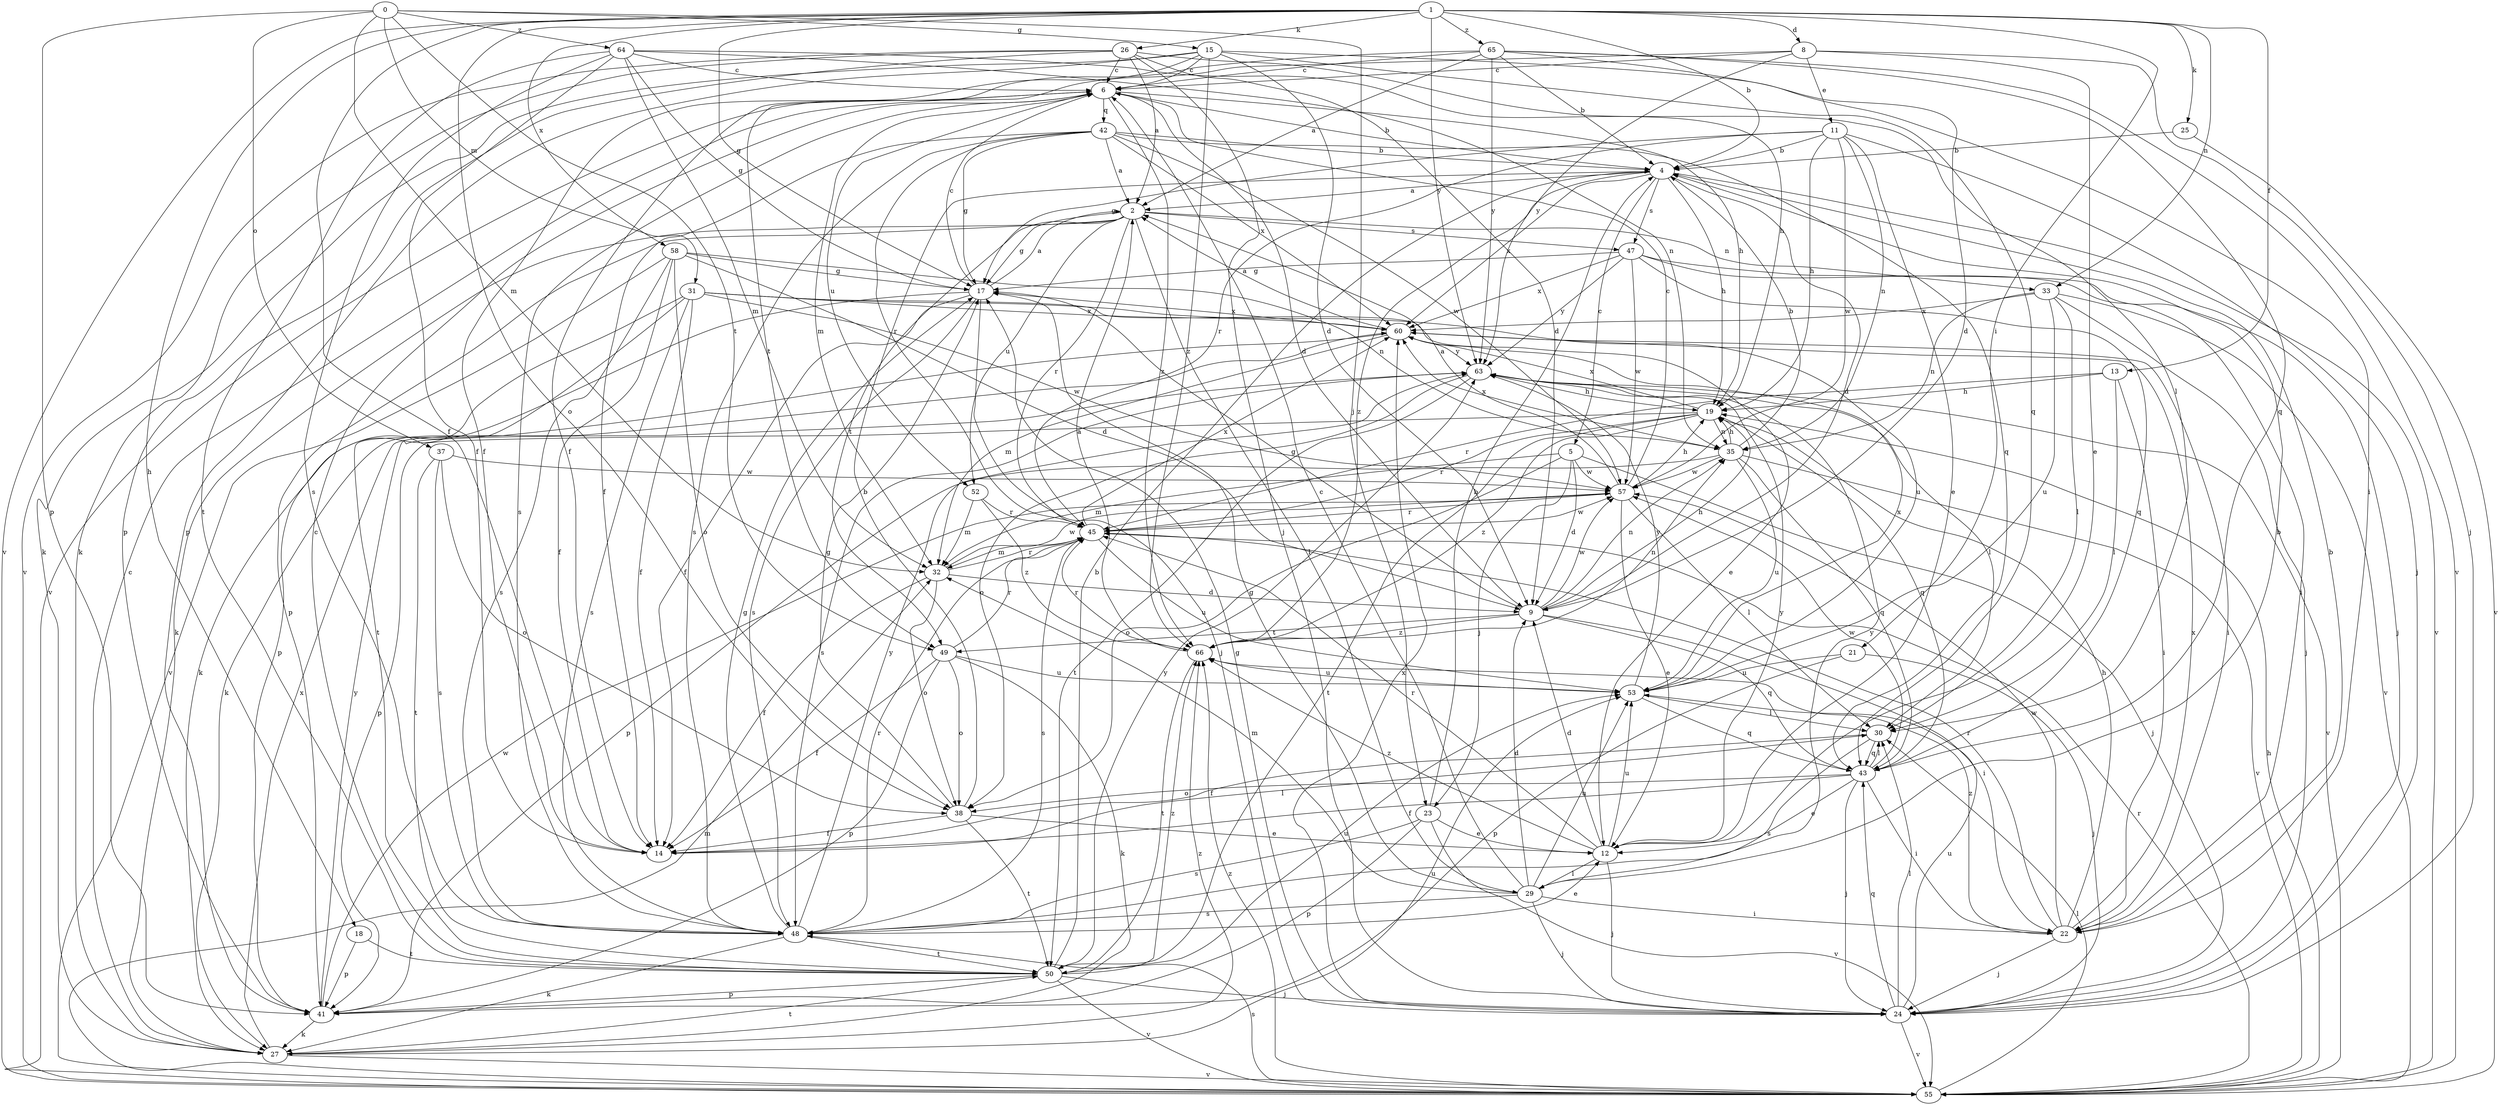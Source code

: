 strict digraph  {
0;
1;
2;
4;
5;
6;
8;
9;
11;
12;
13;
14;
15;
17;
18;
19;
21;
22;
23;
24;
25;
26;
27;
29;
30;
31;
32;
33;
35;
37;
38;
41;
42;
43;
45;
47;
48;
49;
50;
52;
53;
55;
57;
58;
60;
63;
64;
65;
66;
0 -> 15  [label=g];
0 -> 23  [label=j];
0 -> 31  [label=m];
0 -> 32  [label=m];
0 -> 37  [label=o];
0 -> 41  [label=p];
0 -> 49  [label=t];
0 -> 64  [label=z];
1 -> 4  [label=b];
1 -> 8  [label=d];
1 -> 13  [label=f];
1 -> 14  [label=f];
1 -> 17  [label=g];
1 -> 18  [label=h];
1 -> 21  [label=i];
1 -> 25  [label=k];
1 -> 26  [label=k];
1 -> 33  [label=n];
1 -> 38  [label=o];
1 -> 55  [label=v];
1 -> 58  [label=x];
1 -> 63  [label=y];
1 -> 65  [label=z];
2 -> 17  [label=g];
2 -> 27  [label=k];
2 -> 29  [label=l];
2 -> 33  [label=n];
2 -> 41  [label=p];
2 -> 45  [label=r];
2 -> 47  [label=s];
2 -> 49  [label=t];
2 -> 52  [label=u];
4 -> 2  [label=a];
4 -> 5  [label=c];
4 -> 9  [label=d];
4 -> 19  [label=h];
4 -> 47  [label=s];
4 -> 55  [label=v];
4 -> 60  [label=x];
4 -> 66  [label=z];
5 -> 9  [label=d];
5 -> 23  [label=j];
5 -> 24  [label=j];
5 -> 32  [label=m];
5 -> 38  [label=o];
5 -> 57  [label=w];
6 -> 4  [label=b];
6 -> 9  [label=d];
6 -> 19  [label=h];
6 -> 32  [label=m];
6 -> 42  [label=q];
6 -> 48  [label=s];
6 -> 52  [label=u];
6 -> 55  [label=v];
6 -> 66  [label=z];
8 -> 6  [label=c];
8 -> 11  [label=e];
8 -> 12  [label=e];
8 -> 24  [label=j];
8 -> 49  [label=t];
8 -> 63  [label=y];
9 -> 17  [label=g];
9 -> 19  [label=h];
9 -> 22  [label=i];
9 -> 35  [label=n];
9 -> 43  [label=q];
9 -> 49  [label=t];
9 -> 57  [label=w];
9 -> 66  [label=z];
11 -> 4  [label=b];
11 -> 12  [label=e];
11 -> 17  [label=g];
11 -> 19  [label=h];
11 -> 24  [label=j];
11 -> 35  [label=n];
11 -> 45  [label=r];
11 -> 57  [label=w];
12 -> 9  [label=d];
12 -> 24  [label=j];
12 -> 29  [label=l];
12 -> 45  [label=r];
12 -> 53  [label=u];
12 -> 63  [label=y];
12 -> 66  [label=z];
13 -> 19  [label=h];
13 -> 22  [label=i];
13 -> 30  [label=l];
13 -> 45  [label=r];
14 -> 30  [label=l];
15 -> 6  [label=c];
15 -> 9  [label=d];
15 -> 14  [label=f];
15 -> 22  [label=i];
15 -> 27  [label=k];
15 -> 41  [label=p];
15 -> 43  [label=q];
15 -> 66  [label=z];
17 -> 2  [label=a];
17 -> 6  [label=c];
17 -> 14  [label=f];
17 -> 24  [label=j];
17 -> 27  [label=k];
17 -> 48  [label=s];
17 -> 60  [label=x];
18 -> 41  [label=p];
18 -> 50  [label=t];
19 -> 35  [label=n];
19 -> 41  [label=p];
19 -> 43  [label=q];
19 -> 45  [label=r];
19 -> 50  [label=t];
19 -> 60  [label=x];
19 -> 66  [label=z];
21 -> 24  [label=j];
21 -> 41  [label=p];
21 -> 53  [label=u];
22 -> 4  [label=b];
22 -> 19  [label=h];
22 -> 24  [label=j];
22 -> 45  [label=r];
22 -> 57  [label=w];
22 -> 60  [label=x];
22 -> 66  [label=z];
23 -> 4  [label=b];
23 -> 12  [label=e];
23 -> 41  [label=p];
23 -> 48  [label=s];
23 -> 55  [label=v];
24 -> 17  [label=g];
24 -> 30  [label=l];
24 -> 43  [label=q];
24 -> 53  [label=u];
24 -> 55  [label=v];
24 -> 60  [label=x];
25 -> 4  [label=b];
25 -> 55  [label=v];
26 -> 2  [label=a];
26 -> 6  [label=c];
26 -> 9  [label=d];
26 -> 24  [label=j];
26 -> 27  [label=k];
26 -> 30  [label=l];
26 -> 41  [label=p];
26 -> 55  [label=v];
27 -> 6  [label=c];
27 -> 50  [label=t];
27 -> 53  [label=u];
27 -> 55  [label=v];
27 -> 60  [label=x];
27 -> 66  [label=z];
29 -> 4  [label=b];
29 -> 6  [label=c];
29 -> 9  [label=d];
29 -> 17  [label=g];
29 -> 22  [label=i];
29 -> 24  [label=j];
29 -> 32  [label=m];
29 -> 48  [label=s];
29 -> 53  [label=u];
29 -> 63  [label=y];
30 -> 14  [label=f];
30 -> 43  [label=q];
30 -> 48  [label=s];
31 -> 12  [label=e];
31 -> 14  [label=f];
31 -> 41  [label=p];
31 -> 48  [label=s];
31 -> 50  [label=t];
31 -> 53  [label=u];
31 -> 57  [label=w];
31 -> 60  [label=x];
32 -> 9  [label=d];
32 -> 14  [label=f];
32 -> 38  [label=o];
32 -> 45  [label=r];
32 -> 57  [label=w];
33 -> 24  [label=j];
33 -> 30  [label=l];
33 -> 35  [label=n];
33 -> 53  [label=u];
33 -> 55  [label=v];
33 -> 60  [label=x];
35 -> 4  [label=b];
35 -> 19  [label=h];
35 -> 41  [label=p];
35 -> 43  [label=q];
35 -> 53  [label=u];
35 -> 55  [label=v];
35 -> 57  [label=w];
35 -> 60  [label=x];
37 -> 38  [label=o];
37 -> 48  [label=s];
37 -> 50  [label=t];
37 -> 57  [label=w];
38 -> 4  [label=b];
38 -> 12  [label=e];
38 -> 14  [label=f];
38 -> 17  [label=g];
38 -> 50  [label=t];
41 -> 27  [label=k];
41 -> 57  [label=w];
41 -> 63  [label=y];
42 -> 2  [label=a];
42 -> 4  [label=b];
42 -> 14  [label=f];
42 -> 17  [label=g];
42 -> 43  [label=q];
42 -> 45  [label=r];
42 -> 48  [label=s];
42 -> 57  [label=w];
42 -> 60  [label=x];
43 -> 12  [label=e];
43 -> 14  [label=f];
43 -> 22  [label=i];
43 -> 24  [label=j];
43 -> 30  [label=l];
43 -> 38  [label=o];
43 -> 57  [label=w];
45 -> 32  [label=m];
45 -> 48  [label=s];
45 -> 53  [label=u];
45 -> 57  [label=w];
45 -> 60  [label=x];
47 -> 17  [label=g];
47 -> 22  [label=i];
47 -> 24  [label=j];
47 -> 43  [label=q];
47 -> 57  [label=w];
47 -> 60  [label=x];
47 -> 63  [label=y];
48 -> 12  [label=e];
48 -> 17  [label=g];
48 -> 27  [label=k];
48 -> 45  [label=r];
48 -> 50  [label=t];
48 -> 63  [label=y];
49 -> 14  [label=f];
49 -> 27  [label=k];
49 -> 38  [label=o];
49 -> 41  [label=p];
49 -> 45  [label=r];
49 -> 53  [label=u];
50 -> 4  [label=b];
50 -> 6  [label=c];
50 -> 24  [label=j];
50 -> 41  [label=p];
50 -> 53  [label=u];
50 -> 55  [label=v];
50 -> 63  [label=y];
50 -> 66  [label=z];
52 -> 32  [label=m];
52 -> 45  [label=r];
52 -> 66  [label=z];
53 -> 30  [label=l];
53 -> 43  [label=q];
53 -> 60  [label=x];
53 -> 63  [label=y];
55 -> 19  [label=h];
55 -> 30  [label=l];
55 -> 32  [label=m];
55 -> 45  [label=r];
55 -> 48  [label=s];
55 -> 66  [label=z];
57 -> 2  [label=a];
57 -> 6  [label=c];
57 -> 12  [label=e];
57 -> 19  [label=h];
57 -> 30  [label=l];
57 -> 45  [label=r];
58 -> 9  [label=d];
58 -> 14  [label=f];
58 -> 17  [label=g];
58 -> 35  [label=n];
58 -> 38  [label=o];
58 -> 48  [label=s];
58 -> 55  [label=v];
60 -> 2  [label=a];
60 -> 22  [label=i];
60 -> 27  [label=k];
60 -> 32  [label=m];
60 -> 63  [label=y];
63 -> 19  [label=h];
63 -> 30  [label=l];
63 -> 38  [label=o];
63 -> 48  [label=s];
63 -> 50  [label=t];
63 -> 55  [label=v];
64 -> 6  [label=c];
64 -> 14  [label=f];
64 -> 17  [label=g];
64 -> 19  [label=h];
64 -> 32  [label=m];
64 -> 35  [label=n];
64 -> 48  [label=s];
64 -> 50  [label=t];
65 -> 2  [label=a];
65 -> 4  [label=b];
65 -> 6  [label=c];
65 -> 9  [label=d];
65 -> 14  [label=f];
65 -> 43  [label=q];
65 -> 55  [label=v];
65 -> 63  [label=y];
66 -> 2  [label=a];
66 -> 35  [label=n];
66 -> 45  [label=r];
66 -> 50  [label=t];
66 -> 53  [label=u];
}

